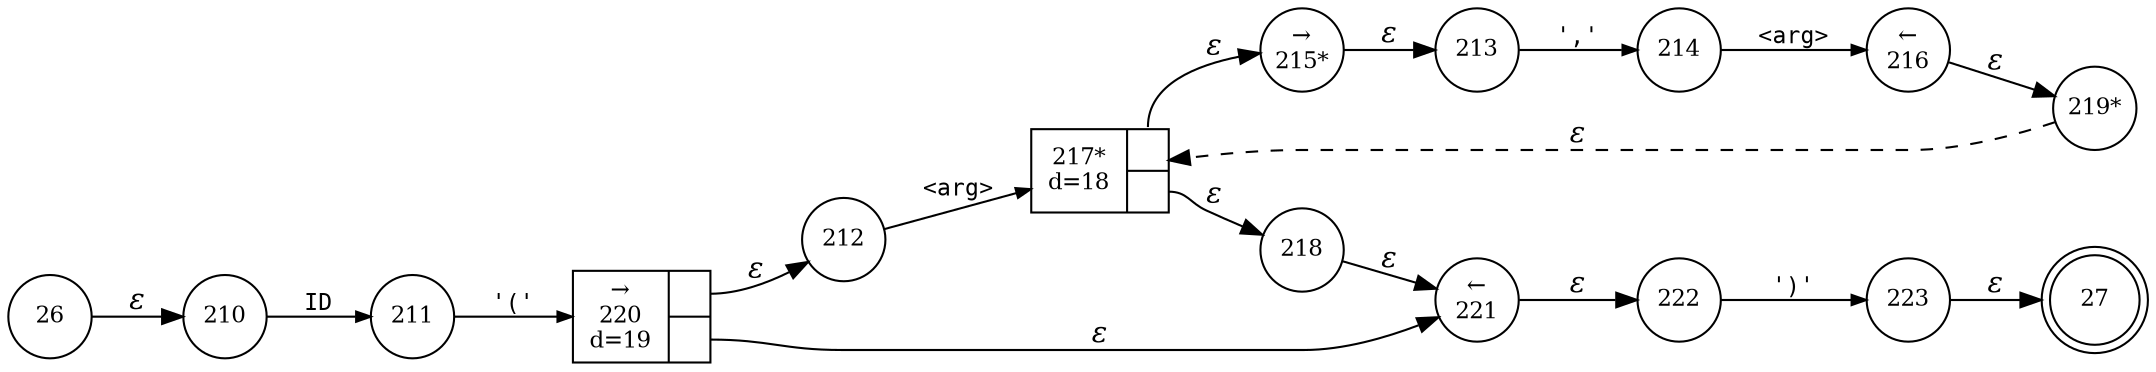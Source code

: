 digraph ATN {
rankdir=LR;
s27[fontsize=11, label="27", shape=doublecircle, fixedsize=true, width=.6];
s210[fontsize=11,label="210", shape=circle, fixedsize=true, width=.55, peripheries=1];
s211[fontsize=11,label="211", shape=circle, fixedsize=true, width=.55, peripheries=1];
s212[fontsize=11,label="212", shape=circle, fixedsize=true, width=.55, peripheries=1];
s213[fontsize=11,label="213", shape=circle, fixedsize=true, width=.55, peripheries=1];
s214[fontsize=11,label="214", shape=circle, fixedsize=true, width=.55, peripheries=1];
s215[fontsize=11,label="&rarr;\n215*", shape=circle, fixedsize=true, width=.55, peripheries=1];
s216[fontsize=11,label="&larr;\n216", shape=circle, fixedsize=true, width=.55, peripheries=1];
s217[fontsize=11,label="{217*\nd=18|{<p0>|<p1>}}", shape=record, fixedsize=false, peripheries=1];
s26[fontsize=11,label="26", shape=circle, fixedsize=true, width=.55, peripheries=1];
s218[fontsize=11,label="218", shape=circle, fixedsize=true, width=.55, peripheries=1];
s219[fontsize=11,label="219*", shape=circle, fixedsize=true, width=.55, peripheries=1];
s220[fontsize=11,label="{&rarr;\n220\nd=19|{<p0>|<p1>}}", shape=record, fixedsize=false, peripheries=1];
s221[fontsize=11,label="&larr;\n221", shape=circle, fixedsize=true, width=.55, peripheries=1];
s222[fontsize=11,label="222", shape=circle, fixedsize=true, width=.55, peripheries=1];
s223[fontsize=11,label="223", shape=circle, fixedsize=true, width=.55, peripheries=1];
s26 -> s210 [fontname="Times-Italic", label="&epsilon;"];
s210 -> s211 [fontsize=11, fontname="Courier", arrowsize=.7, label = "ID", arrowhead = normal];
s211 -> s220 [fontsize=11, fontname="Courier", arrowsize=.7, label = "'('", arrowhead = normal];
s220:p0 -> s212 [fontname="Times-Italic", label="&epsilon;"];
s220:p1 -> s221 [fontname="Times-Italic", label="&epsilon;"];
s212 -> s217 [fontsize=11, fontname="Courier", arrowsize=.7, label = "<arg>", arrowhead = normal];
s221 -> s222 [fontname="Times-Italic", label="&epsilon;"];
s217:p0 -> s215 [fontname="Times-Italic", label="&epsilon;"];
s217:p1 -> s218 [fontname="Times-Italic", label="&epsilon;"];
s222 -> s223 [fontsize=11, fontname="Courier", arrowsize=.7, label = "')'", arrowhead = normal];
s215 -> s213 [fontname="Times-Italic", label="&epsilon;"];
s218 -> s221 [fontname="Times-Italic", label="&epsilon;"];
s223 -> s27 [fontname="Times-Italic", label="&epsilon;"];
s213 -> s214 [fontsize=11, fontname="Courier", arrowsize=.7, label = "','", arrowhead = normal];
s214 -> s216 [fontsize=11, fontname="Courier", arrowsize=.7, label = "<arg>", arrowhead = normal];
s216 -> s219 [fontname="Times-Italic", label="&epsilon;"];
s219 -> s217 [fontname="Times-Italic", label="&epsilon;", style="dashed"];
}